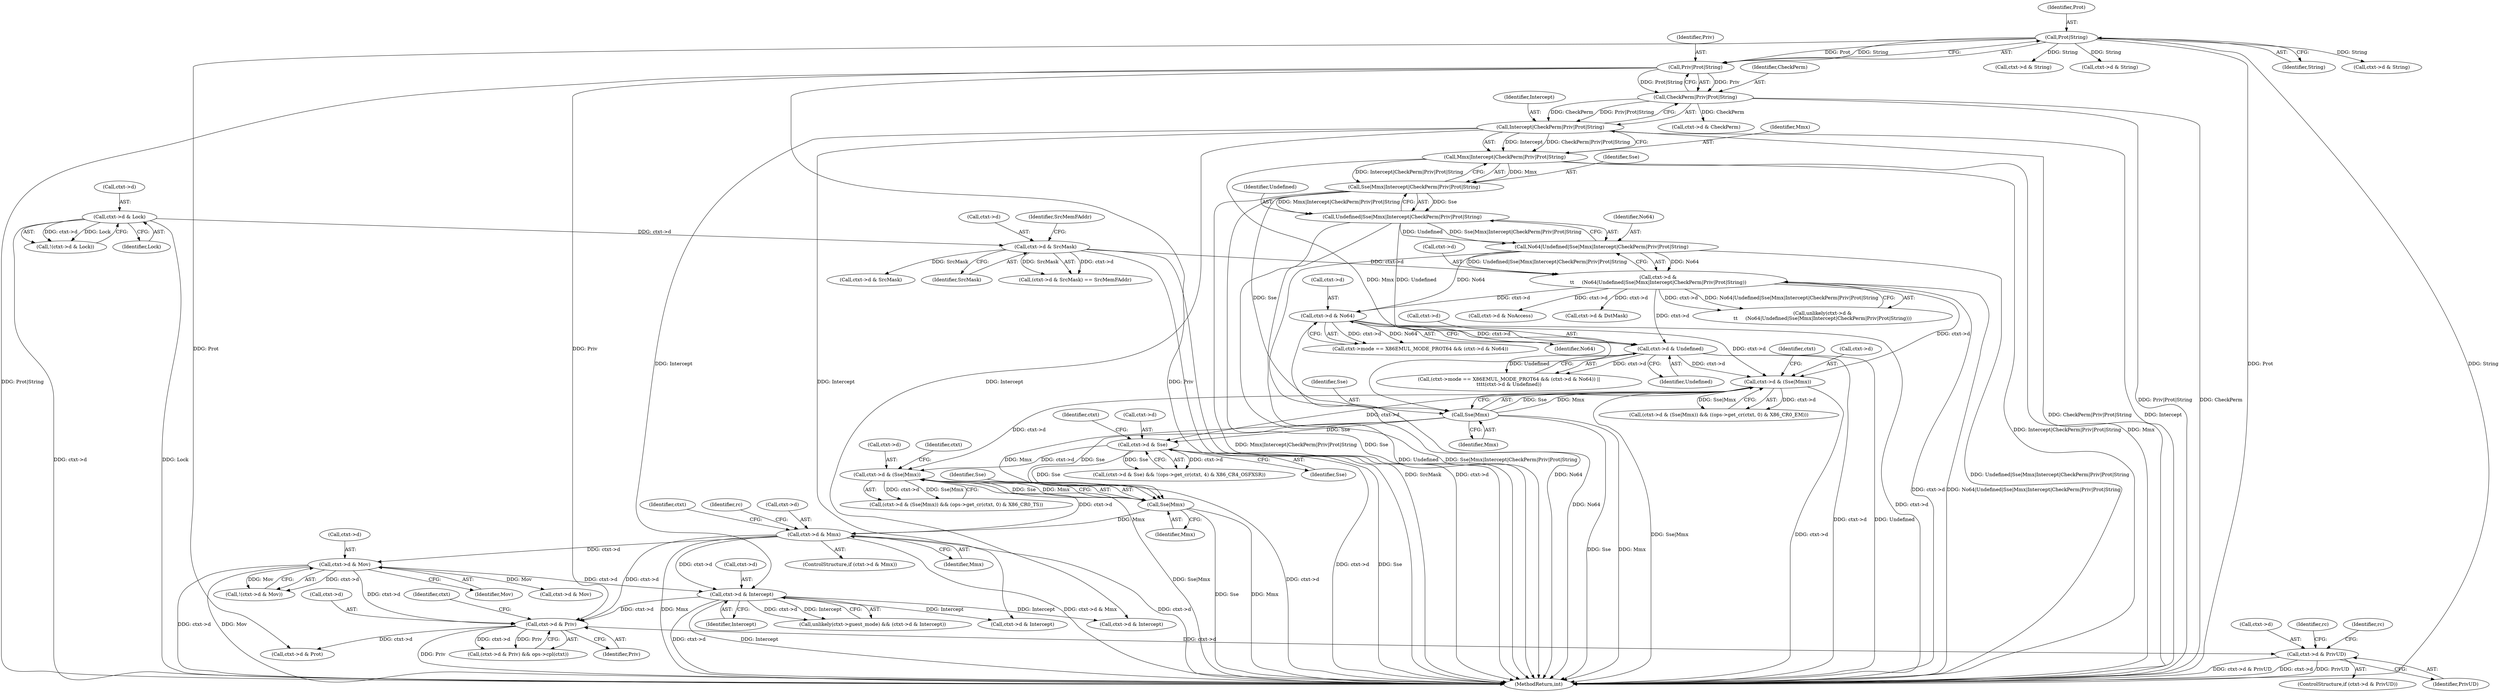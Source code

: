 digraph "0_linux_234f3ce485d54017f15cf5e0699cff4100121601_8@pointer" {
"1000397" [label="(Call,ctxt->d & PrivUD)"];
"1000388" [label="(Call,ctxt->d & Priv)"];
"1000350" [label="(Call,ctxt->d & Mov)"];
"1000321" [label="(Call,ctxt->d & Mmx)"];
"1000302" [label="(Call,ctxt->d & (Sse|Mmx))"];
"1000283" [label="(Call,ctxt->d & Sse)"];
"1000270" [label="(Call,ctxt->d & (Sse|Mmx))"];
"1000251" [label="(Call,ctxt->d & No64)"];
"1000221" [label="(Call,ctxt->d &\n\t\t     (No64|Undefined|Sse|Mmx|Intercept|CheckPerm|Priv|Prot|String))"];
"1000200" [label="(Call,ctxt->d & SrcMask)"];
"1000179" [label="(Call,ctxt->d & Lock)"];
"1000225" [label="(Call,No64|Undefined|Sse|Mmx|Intercept|CheckPerm|Priv|Prot|String)"];
"1000227" [label="(Call,Undefined|Sse|Mmx|Intercept|CheckPerm|Priv|Prot|String)"];
"1000229" [label="(Call,Sse|Mmx|Intercept|CheckPerm|Priv|Prot|String)"];
"1000231" [label="(Call,Mmx|Intercept|CheckPerm|Priv|Prot|String)"];
"1000233" [label="(Call,Intercept|CheckPerm|Priv|Prot|String)"];
"1000235" [label="(Call,CheckPerm|Priv|Prot|String)"];
"1000237" [label="(Call,Priv|Prot|String)"];
"1000239" [label="(Call,Prot|String)"];
"1000256" [label="(Call,ctxt->d & Undefined)"];
"1000274" [label="(Call,Sse|Mmx)"];
"1000306" [label="(Call,Sse|Mmx)"];
"1000367" [label="(Call,ctxt->d & Intercept)"];
"1000180" [label="(Call,ctxt->d)"];
"1000350" [label="(Call,ctxt->d & Mov)"];
"1000362" [label="(Call,unlikely(ctxt->guest_mode) && (ctxt->d & Intercept))"];
"1000613" [label="(Call,ctxt->d & Mov)"];
"1000233" [label="(Call,Intercept|CheckPerm|Priv|Prot|String)"];
"1000235" [label="(Call,CheckPerm|Priv|Prot|String)"];
"1000183" [label="(Identifier,Lock)"];
"1000276" [label="(Identifier,Mmx)"];
"1000368" [label="(Call,ctxt->d)"];
"1000274" [label="(Call,Sse|Mmx)"];
"1000256" [label="(Call,ctxt->d & Undefined)"];
"1000308" [label="(Identifier,Mmx)"];
"1000415" [label="(Call,ctxt->d & Prot)"];
"1000269" [label="(Call,(ctxt->d & (Sse|Mmx)) && ((ops->get_cr(ctxt, 0) & X86_CR0_EM)))"];
"1000220" [label="(Call,unlikely(ctxt->d &\n\t\t     (No64|Undefined|Sse|Mmx|Intercept|CheckPerm|Priv|Prot|String)))"];
"1001093" [label="(Call,ctxt->d & String)"];
"1000279" [label="(Identifier,ctxt)"];
"1000392" [label="(Identifier,Priv)"];
"1000453" [label="(Call,ctxt->d & Intercept)"];
"1000403" [label="(Identifier,rc)"];
"1000234" [label="(Identifier,Intercept)"];
"1000387" [label="(Call,(ctxt->d & Priv) && ops->cpl(ctxt))"];
"1000351" [label="(Call,ctxt->d)"];
"1000688" [label="(Call,ctxt->d & String)"];
"1000325" [label="(Identifier,Mmx)"];
"1000275" [label="(Identifier,Sse)"];
"1000270" [label="(Call,ctxt->d & (Sse|Mmx))"];
"1000398" [label="(Call,ctxt->d)"];
"1000284" [label="(Call,ctxt->d)"];
"1000239" [label="(Call,Prot|String)"];
"1000432" [label="(Call,ctxt->d & CheckPerm)"];
"1000232" [label="(Identifier,Mmx)"];
"1000283" [label="(Call,ctxt->d & Sse)"];
"1000227" [label="(Call,Undefined|Sse|Mmx|Intercept|CheckPerm|Priv|Prot|String)"];
"1000389" [label="(Call,ctxt->d)"];
"1000236" [label="(Identifier,CheckPerm)"];
"1000365" [label="(Identifier,ctxt)"];
"1000230" [label="(Identifier,Sse)"];
"1000307" [label="(Identifier,Sse)"];
"1000303" [label="(Call,ctxt->d)"];
"1000251" [label="(Call,ctxt->d & No64)"];
"1000371" [label="(Identifier,Intercept)"];
"1000231" [label="(Call,Mmx|Intercept|CheckPerm|Priv|Prot|String)"];
"1000401" [label="(Identifier,PrivUD)"];
"1000244" [label="(Call,(ctxt->mode == X86EMUL_MODE_PROT64 && (ctxt->d & No64)) ||\n\t\t\t\t(ctxt->d & Undefined))"];
"1000282" [label="(Call,(ctxt->d & Sse) && !(ops->get_cr(ctxt, 4) & X86_CR4_OSFXSR))"];
"1000260" [label="(Identifier,Undefined)"];
"1000664" [label="(Call,ctxt->d & Intercept)"];
"1000271" [label="(Call,ctxt->d)"];
"1000204" [label="(Identifier,SrcMask)"];
"1000245" [label="(Call,ctxt->mode == X86EMUL_MODE_PROT64 && (ctxt->d & No64))"];
"1000287" [label="(Identifier,Sse)"];
"1000349" [label="(Call,!(ctxt->d & Mov))"];
"1000229" [label="(Call,Sse|Mmx|Intercept|CheckPerm|Priv|Prot|String)"];
"1000328" [label="(Identifier,rc)"];
"1000301" [label="(Call,(ctxt->d & (Sse|Mmx)) && (ops->get_cr(ctxt, 0) & X86_CR0_TS))"];
"1000238" [label="(Identifier,Priv)"];
"1000199" [label="(Call,(ctxt->d & SrcMask) == SrcMemFAddr)"];
"1000237" [label="(Call,Priv|Prot|String)"];
"1000240" [label="(Identifier,Prot)"];
"1000394" [label="(Identifier,ctxt)"];
"1000201" [label="(Call,ctxt->d)"];
"1000322" [label="(Call,ctxt->d)"];
"1000408" [label="(Identifier,rc)"];
"1000226" [label="(Identifier,No64)"];
"1001474" [label="(MethodReturn,int)"];
"1000321" [label="(Call,ctxt->d & Mmx)"];
"1000515" [label="(Call,ctxt->d & NoAccess)"];
"1000222" [label="(Call,ctxt->d)"];
"1000205" [label="(Identifier,SrcMemFAddr)"];
"1000367" [label="(Call,ctxt->d & Intercept)"];
"1000596" [label="(Call,ctxt->d & DstMask)"];
"1000241" [label="(Identifier,String)"];
"1000228" [label="(Identifier,Undefined)"];
"1000221" [label="(Call,ctxt->d &\n\t\t     (No64|Undefined|Sse|Mmx|Intercept|CheckPerm|Priv|Prot|String))"];
"1001060" [label="(Call,ctxt->d & SrcMask)"];
"1000311" [label="(Identifier,ctxt)"];
"1000477" [label="(Call,ctxt->d & String)"];
"1000257" [label="(Call,ctxt->d)"];
"1000200" [label="(Call,ctxt->d & SrcMask)"];
"1000225" [label="(Call,No64|Undefined|Sse|Mmx|Intercept|CheckPerm|Priv|Prot|String)"];
"1000302" [label="(Call,ctxt->d & (Sse|Mmx))"];
"1000397" [label="(Call,ctxt->d & PrivUD)"];
"1000179" [label="(Call,ctxt->d & Lock)"];
"1000388" [label="(Call,ctxt->d & Priv)"];
"1000396" [label="(ControlStructure,if (ctxt->d & PrivUD))"];
"1000178" [label="(Call,!(ctxt->d & Lock))"];
"1000291" [label="(Identifier,ctxt)"];
"1000306" [label="(Call,Sse|Mmx)"];
"1000320" [label="(ControlStructure,if (ctxt->d & Mmx))"];
"1000354" [label="(Identifier,Mov)"];
"1000252" [label="(Call,ctxt->d)"];
"1000255" [label="(Identifier,No64)"];
"1000397" -> "1000396"  [label="AST: "];
"1000397" -> "1000401"  [label="CFG: "];
"1000398" -> "1000397"  [label="AST: "];
"1000401" -> "1000397"  [label="AST: "];
"1000403" -> "1000397"  [label="CFG: "];
"1000408" -> "1000397"  [label="CFG: "];
"1000397" -> "1001474"  [label="DDG: ctxt->d & PrivUD"];
"1000397" -> "1001474"  [label="DDG: ctxt->d"];
"1000397" -> "1001474"  [label="DDG: PrivUD"];
"1000388" -> "1000397"  [label="DDG: ctxt->d"];
"1000388" -> "1000387"  [label="AST: "];
"1000388" -> "1000392"  [label="CFG: "];
"1000389" -> "1000388"  [label="AST: "];
"1000392" -> "1000388"  [label="AST: "];
"1000394" -> "1000388"  [label="CFG: "];
"1000387" -> "1000388"  [label="CFG: "];
"1000388" -> "1001474"  [label="DDG: Priv"];
"1000388" -> "1000387"  [label="DDG: ctxt->d"];
"1000388" -> "1000387"  [label="DDG: Priv"];
"1000350" -> "1000388"  [label="DDG: ctxt->d"];
"1000367" -> "1000388"  [label="DDG: ctxt->d"];
"1000321" -> "1000388"  [label="DDG: ctxt->d"];
"1000237" -> "1000388"  [label="DDG: Priv"];
"1000388" -> "1000415"  [label="DDG: ctxt->d"];
"1000350" -> "1000349"  [label="AST: "];
"1000350" -> "1000354"  [label="CFG: "];
"1000351" -> "1000350"  [label="AST: "];
"1000354" -> "1000350"  [label="AST: "];
"1000349" -> "1000350"  [label="CFG: "];
"1000350" -> "1001474"  [label="DDG: ctxt->d"];
"1000350" -> "1001474"  [label="DDG: Mov"];
"1000350" -> "1000349"  [label="DDG: ctxt->d"];
"1000350" -> "1000349"  [label="DDG: Mov"];
"1000321" -> "1000350"  [label="DDG: ctxt->d"];
"1000350" -> "1000367"  [label="DDG: ctxt->d"];
"1000350" -> "1000613"  [label="DDG: Mov"];
"1000321" -> "1000320"  [label="AST: "];
"1000321" -> "1000325"  [label="CFG: "];
"1000322" -> "1000321"  [label="AST: "];
"1000325" -> "1000321"  [label="AST: "];
"1000328" -> "1000321"  [label="CFG: "];
"1000365" -> "1000321"  [label="CFG: "];
"1000321" -> "1001474"  [label="DDG: ctxt->d"];
"1000321" -> "1001474"  [label="DDG: Mmx"];
"1000321" -> "1001474"  [label="DDG: ctxt->d & Mmx"];
"1000302" -> "1000321"  [label="DDG: ctxt->d"];
"1000306" -> "1000321"  [label="DDG: Mmx"];
"1000321" -> "1000367"  [label="DDG: ctxt->d"];
"1000302" -> "1000301"  [label="AST: "];
"1000302" -> "1000306"  [label="CFG: "];
"1000303" -> "1000302"  [label="AST: "];
"1000306" -> "1000302"  [label="AST: "];
"1000311" -> "1000302"  [label="CFG: "];
"1000301" -> "1000302"  [label="CFG: "];
"1000302" -> "1001474"  [label="DDG: ctxt->d"];
"1000302" -> "1001474"  [label="DDG: Sse|Mmx"];
"1000302" -> "1000301"  [label="DDG: ctxt->d"];
"1000302" -> "1000301"  [label="DDG: Sse|Mmx"];
"1000283" -> "1000302"  [label="DDG: ctxt->d"];
"1000270" -> "1000302"  [label="DDG: ctxt->d"];
"1000306" -> "1000302"  [label="DDG: Sse"];
"1000306" -> "1000302"  [label="DDG: Mmx"];
"1000283" -> "1000282"  [label="AST: "];
"1000283" -> "1000287"  [label="CFG: "];
"1000284" -> "1000283"  [label="AST: "];
"1000287" -> "1000283"  [label="AST: "];
"1000291" -> "1000283"  [label="CFG: "];
"1000282" -> "1000283"  [label="CFG: "];
"1000283" -> "1001474"  [label="DDG: ctxt->d"];
"1000283" -> "1001474"  [label="DDG: Sse"];
"1000283" -> "1000282"  [label="DDG: ctxt->d"];
"1000283" -> "1000282"  [label="DDG: Sse"];
"1000270" -> "1000283"  [label="DDG: ctxt->d"];
"1000274" -> "1000283"  [label="DDG: Sse"];
"1000283" -> "1000306"  [label="DDG: Sse"];
"1000270" -> "1000269"  [label="AST: "];
"1000270" -> "1000274"  [label="CFG: "];
"1000271" -> "1000270"  [label="AST: "];
"1000274" -> "1000270"  [label="AST: "];
"1000279" -> "1000270"  [label="CFG: "];
"1000269" -> "1000270"  [label="CFG: "];
"1000270" -> "1001474"  [label="DDG: Sse|Mmx"];
"1000270" -> "1001474"  [label="DDG: ctxt->d"];
"1000270" -> "1000269"  [label="DDG: ctxt->d"];
"1000270" -> "1000269"  [label="DDG: Sse|Mmx"];
"1000251" -> "1000270"  [label="DDG: ctxt->d"];
"1000221" -> "1000270"  [label="DDG: ctxt->d"];
"1000256" -> "1000270"  [label="DDG: ctxt->d"];
"1000274" -> "1000270"  [label="DDG: Sse"];
"1000274" -> "1000270"  [label="DDG: Mmx"];
"1000251" -> "1000245"  [label="AST: "];
"1000251" -> "1000255"  [label="CFG: "];
"1000252" -> "1000251"  [label="AST: "];
"1000255" -> "1000251"  [label="AST: "];
"1000245" -> "1000251"  [label="CFG: "];
"1000251" -> "1001474"  [label="DDG: No64"];
"1000251" -> "1001474"  [label="DDG: ctxt->d"];
"1000251" -> "1000245"  [label="DDG: ctxt->d"];
"1000251" -> "1000245"  [label="DDG: No64"];
"1000221" -> "1000251"  [label="DDG: ctxt->d"];
"1000225" -> "1000251"  [label="DDG: No64"];
"1000251" -> "1000256"  [label="DDG: ctxt->d"];
"1000221" -> "1000220"  [label="AST: "];
"1000221" -> "1000225"  [label="CFG: "];
"1000222" -> "1000221"  [label="AST: "];
"1000225" -> "1000221"  [label="AST: "];
"1000220" -> "1000221"  [label="CFG: "];
"1000221" -> "1001474"  [label="DDG: No64|Undefined|Sse|Mmx|Intercept|CheckPerm|Priv|Prot|String"];
"1000221" -> "1001474"  [label="DDG: ctxt->d"];
"1000221" -> "1000220"  [label="DDG: ctxt->d"];
"1000221" -> "1000220"  [label="DDG: No64|Undefined|Sse|Mmx|Intercept|CheckPerm|Priv|Prot|String"];
"1000200" -> "1000221"  [label="DDG: ctxt->d"];
"1000225" -> "1000221"  [label="DDG: No64"];
"1000225" -> "1000221"  [label="DDG: Undefined|Sse|Mmx|Intercept|CheckPerm|Priv|Prot|String"];
"1000221" -> "1000256"  [label="DDG: ctxt->d"];
"1000221" -> "1000515"  [label="DDG: ctxt->d"];
"1000221" -> "1000596"  [label="DDG: ctxt->d"];
"1000200" -> "1000199"  [label="AST: "];
"1000200" -> "1000204"  [label="CFG: "];
"1000201" -> "1000200"  [label="AST: "];
"1000204" -> "1000200"  [label="AST: "];
"1000205" -> "1000200"  [label="CFG: "];
"1000200" -> "1001474"  [label="DDG: ctxt->d"];
"1000200" -> "1001474"  [label="DDG: SrcMask"];
"1000200" -> "1000199"  [label="DDG: ctxt->d"];
"1000200" -> "1000199"  [label="DDG: SrcMask"];
"1000179" -> "1000200"  [label="DDG: ctxt->d"];
"1000200" -> "1001060"  [label="DDG: SrcMask"];
"1000179" -> "1000178"  [label="AST: "];
"1000179" -> "1000183"  [label="CFG: "];
"1000180" -> "1000179"  [label="AST: "];
"1000183" -> "1000179"  [label="AST: "];
"1000178" -> "1000179"  [label="CFG: "];
"1000179" -> "1001474"  [label="DDG: ctxt->d"];
"1000179" -> "1001474"  [label="DDG: Lock"];
"1000179" -> "1000178"  [label="DDG: ctxt->d"];
"1000179" -> "1000178"  [label="DDG: Lock"];
"1000225" -> "1000227"  [label="CFG: "];
"1000226" -> "1000225"  [label="AST: "];
"1000227" -> "1000225"  [label="AST: "];
"1000225" -> "1001474"  [label="DDG: Undefined|Sse|Mmx|Intercept|CheckPerm|Priv|Prot|String"];
"1000225" -> "1001474"  [label="DDG: No64"];
"1000227" -> "1000225"  [label="DDG: Undefined"];
"1000227" -> "1000225"  [label="DDG: Sse|Mmx|Intercept|CheckPerm|Priv|Prot|String"];
"1000227" -> "1000229"  [label="CFG: "];
"1000228" -> "1000227"  [label="AST: "];
"1000229" -> "1000227"  [label="AST: "];
"1000227" -> "1001474"  [label="DDG: Undefined"];
"1000227" -> "1001474"  [label="DDG: Sse|Mmx|Intercept|CheckPerm|Priv|Prot|String"];
"1000229" -> "1000227"  [label="DDG: Sse"];
"1000229" -> "1000227"  [label="DDG: Mmx|Intercept|CheckPerm|Priv|Prot|String"];
"1000227" -> "1000256"  [label="DDG: Undefined"];
"1000229" -> "1000231"  [label="CFG: "];
"1000230" -> "1000229"  [label="AST: "];
"1000231" -> "1000229"  [label="AST: "];
"1000229" -> "1001474"  [label="DDG: Mmx|Intercept|CheckPerm|Priv|Prot|String"];
"1000229" -> "1001474"  [label="DDG: Sse"];
"1000231" -> "1000229"  [label="DDG: Mmx"];
"1000231" -> "1000229"  [label="DDG: Intercept|CheckPerm|Priv|Prot|String"];
"1000229" -> "1000274"  [label="DDG: Sse"];
"1000231" -> "1000233"  [label="CFG: "];
"1000232" -> "1000231"  [label="AST: "];
"1000233" -> "1000231"  [label="AST: "];
"1000231" -> "1001474"  [label="DDG: Intercept|CheckPerm|Priv|Prot|String"];
"1000231" -> "1001474"  [label="DDG: Mmx"];
"1000233" -> "1000231"  [label="DDG: Intercept"];
"1000233" -> "1000231"  [label="DDG: CheckPerm|Priv|Prot|String"];
"1000231" -> "1000274"  [label="DDG: Mmx"];
"1000233" -> "1000235"  [label="CFG: "];
"1000234" -> "1000233"  [label="AST: "];
"1000235" -> "1000233"  [label="AST: "];
"1000233" -> "1001474"  [label="DDG: CheckPerm|Priv|Prot|String"];
"1000233" -> "1001474"  [label="DDG: Intercept"];
"1000235" -> "1000233"  [label="DDG: CheckPerm"];
"1000235" -> "1000233"  [label="DDG: Priv|Prot|String"];
"1000233" -> "1000367"  [label="DDG: Intercept"];
"1000233" -> "1000453"  [label="DDG: Intercept"];
"1000233" -> "1000664"  [label="DDG: Intercept"];
"1000235" -> "1000237"  [label="CFG: "];
"1000236" -> "1000235"  [label="AST: "];
"1000237" -> "1000235"  [label="AST: "];
"1000235" -> "1001474"  [label="DDG: Priv|Prot|String"];
"1000235" -> "1001474"  [label="DDG: CheckPerm"];
"1000237" -> "1000235"  [label="DDG: Priv"];
"1000237" -> "1000235"  [label="DDG: Prot|String"];
"1000235" -> "1000432"  [label="DDG: CheckPerm"];
"1000237" -> "1000239"  [label="CFG: "];
"1000238" -> "1000237"  [label="AST: "];
"1000239" -> "1000237"  [label="AST: "];
"1000237" -> "1001474"  [label="DDG: Prot|String"];
"1000237" -> "1001474"  [label="DDG: Priv"];
"1000239" -> "1000237"  [label="DDG: Prot"];
"1000239" -> "1000237"  [label="DDG: String"];
"1000239" -> "1000241"  [label="CFG: "];
"1000240" -> "1000239"  [label="AST: "];
"1000241" -> "1000239"  [label="AST: "];
"1000239" -> "1001474"  [label="DDG: Prot"];
"1000239" -> "1001474"  [label="DDG: String"];
"1000239" -> "1000415"  [label="DDG: Prot"];
"1000239" -> "1000477"  [label="DDG: String"];
"1000239" -> "1000688"  [label="DDG: String"];
"1000239" -> "1001093"  [label="DDG: String"];
"1000256" -> "1000244"  [label="AST: "];
"1000256" -> "1000260"  [label="CFG: "];
"1000257" -> "1000256"  [label="AST: "];
"1000260" -> "1000256"  [label="AST: "];
"1000244" -> "1000256"  [label="CFG: "];
"1000256" -> "1001474"  [label="DDG: Undefined"];
"1000256" -> "1001474"  [label="DDG: ctxt->d"];
"1000256" -> "1000244"  [label="DDG: ctxt->d"];
"1000256" -> "1000244"  [label="DDG: Undefined"];
"1000274" -> "1000276"  [label="CFG: "];
"1000275" -> "1000274"  [label="AST: "];
"1000276" -> "1000274"  [label="AST: "];
"1000274" -> "1001474"  [label="DDG: Sse"];
"1000274" -> "1001474"  [label="DDG: Mmx"];
"1000274" -> "1000306"  [label="DDG: Sse"];
"1000274" -> "1000306"  [label="DDG: Mmx"];
"1000306" -> "1000308"  [label="CFG: "];
"1000307" -> "1000306"  [label="AST: "];
"1000308" -> "1000306"  [label="AST: "];
"1000306" -> "1001474"  [label="DDG: Sse"];
"1000306" -> "1001474"  [label="DDG: Mmx"];
"1000367" -> "1000362"  [label="AST: "];
"1000367" -> "1000371"  [label="CFG: "];
"1000368" -> "1000367"  [label="AST: "];
"1000371" -> "1000367"  [label="AST: "];
"1000362" -> "1000367"  [label="CFG: "];
"1000367" -> "1001474"  [label="DDG: ctxt->d"];
"1000367" -> "1001474"  [label="DDG: Intercept"];
"1000367" -> "1000362"  [label="DDG: ctxt->d"];
"1000367" -> "1000362"  [label="DDG: Intercept"];
"1000367" -> "1000453"  [label="DDG: Intercept"];
"1000367" -> "1000664"  [label="DDG: Intercept"];
}
